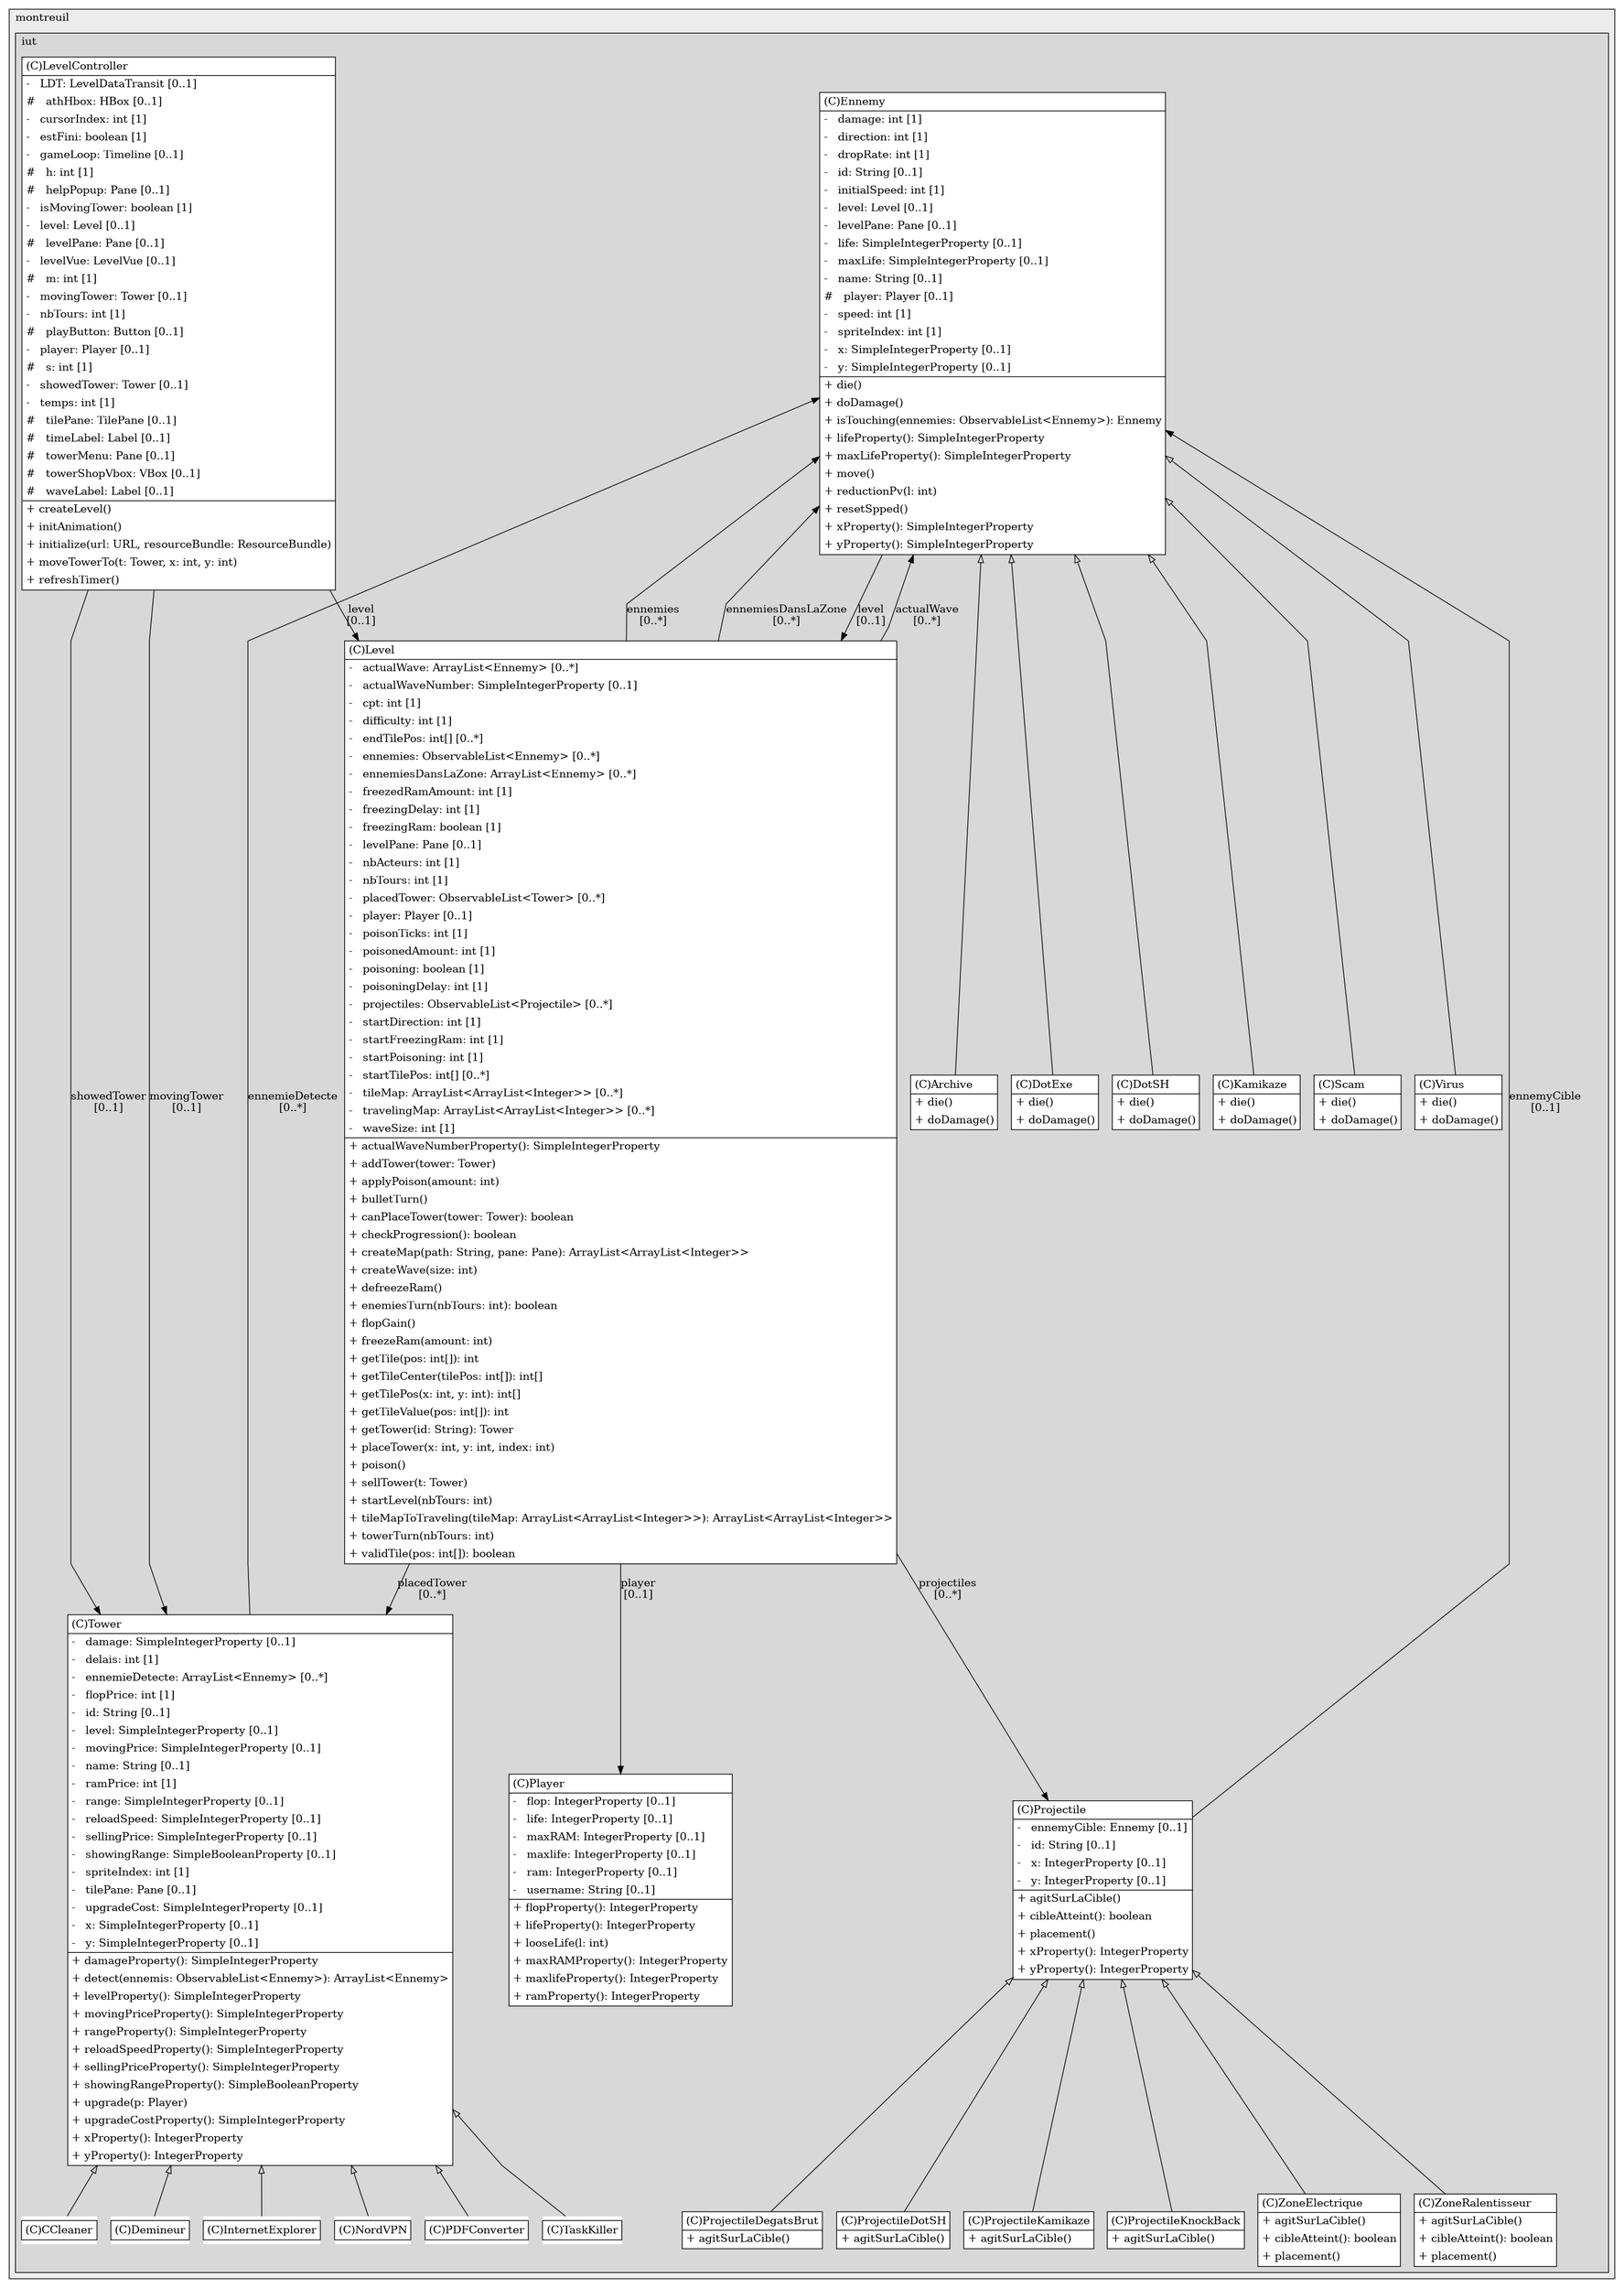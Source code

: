 @startuml

/' diagram meta data start
config=StructureConfiguration;
{
  "projectClassification": {
    "searchMode": "OpenProject", // OpenProject, AllProjects
    "includedProjects": "",
    "pathEndKeywords": "*.impl",
    "isClientPath": "",
    "isClientName": "",
    "isTestPath": "",
    "isTestName": "",
    "isMappingPath": "",
    "isMappingName": "",
    "isDataAccessPath": "",
    "isDataAccessName": "",
    "isDataStructurePath": "",
    "isDataStructureName": "",
    "isInterfaceStructuresPath": "",
    "isInterfaceStructuresName": "",
    "isEntryPointPath": "",
    "isEntryPointName": "",
    "treatFinalFieldsAsMandatory": false
  },
  "graphRestriction": {
    "classPackageExcludeFilter": "",
    "classPackageIncludeFilter": "",
    "classNameExcludeFilter": "LevelVue;PopupVue",
    "classNameIncludeFilter": "",
    "methodNameExcludeFilter": "",
    "methodNameIncludeFilter": "",
    "removeByInheritance": "", // inheritance/annotation based filtering is done in a second step
    "removeByAnnotation": "",
    "removeByClassPackage": "", // cleanup the graph after inheritance/annotation based filtering is done
    "removeByClassName": "",
    "cutMappings": false,
    "cutEnum": true,
    "cutTests": true,
    "cutClient": true,
    "cutDataAccess": false,
    "cutInterfaceStructures": false,
    "cutDataStructures": false,
    "cutGetterAndSetter": true,
    "cutConstructors": true
  },
  "graphTraversal": {
    "forwardDepth": 3,
    "backwardDepth": 3,
    "classPackageExcludeFilter": "",
    "classPackageIncludeFilter": "",
    "classNameExcludeFilter": "",
    "classNameIncludeFilter": "",
    "methodNameExcludeFilter": "",
    "methodNameIncludeFilter": "",
    "hideMappings": false,
    "hideDataStructures": false,
    "hidePrivateMethods": true,
    "hideInterfaceCalls": true, // indirection: implementation -> interface (is hidden) -> implementation
    "onlyShowApplicationEntryPoints": false, // root node is included
    "useMethodCallsForStructureDiagram": "ForwardOnly" // ForwardOnly, BothDirections, No
  },
  "details": {
    "aggregation": "GroupByClass", // ByClass, GroupByClass, None
    "showClassGenericTypes": true,
    "showMethods": true,
    "showMethodParameterNames": true,
    "showMethodParameterTypes": true,
    "showMethodReturnType": true,
    "showPackageLevels": 2,
    "showDetailedClassStructure": true
  },
  "rootClass": "fr.montreuil.iut.Lucas_Adrien_Imman.modele.Level",
  "extensionCallbackMethod": "" // qualified.class.name#methodName - signature: public static String method(String)
}
diagram meta data end '/



digraph g {
    rankdir="TB"
    splines=polyline
    

'nodes 
subgraph cluster_1290044579 { 
   	label=montreuil
	labeljust=l
	fillcolor="#ececec"
	style=filled
   
   subgraph cluster_2015037111 { 
   	label=iut
	labeljust=l
	fillcolor="#d8d8d8"
	style=filled
   
   Archive1640600557[
	label=<<TABLE BORDER="1" CELLBORDER="0" CELLPADDING="4" CELLSPACING="0">
<TR><TD ALIGN="LEFT" >(C)Archive</TD></TR>
<HR/>
<TR><TD ALIGN="LEFT" >+ die()</TD></TR>
<TR><TD ALIGN="LEFT" >+ doDamage()</TD></TR>
</TABLE>>
	style=filled
	margin=0
	shape=plaintext
	fillcolor="#FFFFFF"
];

CCleaner708424623[
	label=<<TABLE BORDER="1" CELLBORDER="0" CELLPADDING="4" CELLSPACING="0">
<TR><TD ALIGN="LEFT" >(C)CCleaner</TD></TR>
</TABLE>>
	style=filled
	margin=0
	shape=plaintext
	fillcolor="#FFFFFF"
];

Demineur708424623[
	label=<<TABLE BORDER="1" CELLBORDER="0" CELLPADDING="4" CELLSPACING="0">
<TR><TD ALIGN="LEFT" >(C)Demineur</TD></TR>
</TABLE>>
	style=filled
	margin=0
	shape=plaintext
	fillcolor="#FFFFFF"
];

DotExe1640600557[
	label=<<TABLE BORDER="1" CELLBORDER="0" CELLPADDING="4" CELLSPACING="0">
<TR><TD ALIGN="LEFT" >(C)DotExe</TD></TR>
<HR/>
<TR><TD ALIGN="LEFT" >+ die()</TD></TR>
<TR><TD ALIGN="LEFT" >+ doDamage()</TD></TR>
</TABLE>>
	style=filled
	margin=0
	shape=plaintext
	fillcolor="#FFFFFF"
];

DotSH1640600557[
	label=<<TABLE BORDER="1" CELLBORDER="0" CELLPADDING="4" CELLSPACING="0">
<TR><TD ALIGN="LEFT" >(C)DotSH</TD></TR>
<HR/>
<TR><TD ALIGN="LEFT" >+ die()</TD></TR>
<TR><TD ALIGN="LEFT" >+ doDamage()</TD></TR>
</TABLE>>
	style=filled
	margin=0
	shape=plaintext
	fillcolor="#FFFFFF"
];

Ennemy1640600557[
	label=<<TABLE BORDER="1" CELLBORDER="0" CELLPADDING="4" CELLSPACING="0">
<TR><TD ALIGN="LEFT" >(C)Ennemy</TD></TR>
<HR/>
<TR><TD ALIGN="LEFT" >-   damage: int [1]</TD></TR>
<TR><TD ALIGN="LEFT" >-   direction: int [1]</TD></TR>
<TR><TD ALIGN="LEFT" >-   dropRate: int [1]</TD></TR>
<TR><TD ALIGN="LEFT" >-   id: String [0..1]</TD></TR>
<TR><TD ALIGN="LEFT" >-   initialSpeed: int [1]</TD></TR>
<TR><TD ALIGN="LEFT" >-   level: Level [0..1]</TD></TR>
<TR><TD ALIGN="LEFT" >-   levelPane: Pane [0..1]</TD></TR>
<TR><TD ALIGN="LEFT" >-   life: SimpleIntegerProperty [0..1]</TD></TR>
<TR><TD ALIGN="LEFT" >-   maxLife: SimpleIntegerProperty [0..1]</TD></TR>
<TR><TD ALIGN="LEFT" >-   name: String [0..1]</TD></TR>
<TR><TD ALIGN="LEFT" >#   player: Player [0..1]</TD></TR>
<TR><TD ALIGN="LEFT" >-   speed: int [1]</TD></TR>
<TR><TD ALIGN="LEFT" >-   spriteIndex: int [1]</TD></TR>
<TR><TD ALIGN="LEFT" >-   x: SimpleIntegerProperty [0..1]</TD></TR>
<TR><TD ALIGN="LEFT" >-   y: SimpleIntegerProperty [0..1]</TD></TR>
<HR/>
<TR><TD ALIGN="LEFT" >+ die()</TD></TR>
<TR><TD ALIGN="LEFT" >+ doDamage()</TD></TR>
<TR><TD ALIGN="LEFT" >+ isTouching(ennemies: ObservableList&lt;Ennemy&gt;): Ennemy</TD></TR>
<TR><TD ALIGN="LEFT" >+ lifeProperty(): SimpleIntegerProperty</TD></TR>
<TR><TD ALIGN="LEFT" >+ maxLifeProperty(): SimpleIntegerProperty</TD></TR>
<TR><TD ALIGN="LEFT" >+ move()</TD></TR>
<TR><TD ALIGN="LEFT" >+ reductionPv(l: int)</TD></TR>
<TR><TD ALIGN="LEFT" >+ resetSpped()</TD></TR>
<TR><TD ALIGN="LEFT" >+ xProperty(): SimpleIntegerProperty</TD></TR>
<TR><TD ALIGN="LEFT" >+ yProperty(): SimpleIntegerProperty</TD></TR>
</TABLE>>
	style=filled
	margin=0
	shape=plaintext
	fillcolor="#FFFFFF"
];

InternetExplorer708424623[
	label=<<TABLE BORDER="1" CELLBORDER="0" CELLPADDING="4" CELLSPACING="0">
<TR><TD ALIGN="LEFT" >(C)InternetExplorer</TD></TR>
</TABLE>>
	style=filled
	margin=0
	shape=plaintext
	fillcolor="#FFFFFF"
];

Kamikaze1640600557[
	label=<<TABLE BORDER="1" CELLBORDER="0" CELLPADDING="4" CELLSPACING="0">
<TR><TD ALIGN="LEFT" >(C)Kamikaze</TD></TR>
<HR/>
<TR><TD ALIGN="LEFT" >+ die()</TD></TR>
<TR><TD ALIGN="LEFT" >+ doDamage()</TD></TR>
</TABLE>>
	style=filled
	margin=0
	shape=plaintext
	fillcolor="#FFFFFF"
];

Level2119094724[
	label=<<TABLE BORDER="1" CELLBORDER="0" CELLPADDING="4" CELLSPACING="0">
<TR><TD ALIGN="LEFT" >(C)Level</TD></TR>
<HR/>
<TR><TD ALIGN="LEFT" >-   actualWave: ArrayList&lt;Ennemy&gt; [0..*]</TD></TR>
<TR><TD ALIGN="LEFT" >-   actualWaveNumber: SimpleIntegerProperty [0..1]</TD></TR>
<TR><TD ALIGN="LEFT" >-   cpt: int [1]</TD></TR>
<TR><TD ALIGN="LEFT" >-   difficulty: int [1]</TD></TR>
<TR><TD ALIGN="LEFT" >-   endTilePos: int[] [0..*]</TD></TR>
<TR><TD ALIGN="LEFT" >-   ennemies: ObservableList&lt;Ennemy&gt; [0..*]</TD></TR>
<TR><TD ALIGN="LEFT" >-   ennemiesDansLaZone: ArrayList&lt;Ennemy&gt; [0..*]</TD></TR>
<TR><TD ALIGN="LEFT" >-   freezedRamAmount: int [1]</TD></TR>
<TR><TD ALIGN="LEFT" >-   freezingDelay: int [1]</TD></TR>
<TR><TD ALIGN="LEFT" >-   freezingRam: boolean [1]</TD></TR>
<TR><TD ALIGN="LEFT" >-   levelPane: Pane [0..1]</TD></TR>
<TR><TD ALIGN="LEFT" >-   nbActeurs: int [1]</TD></TR>
<TR><TD ALIGN="LEFT" >-   nbTours: int [1]</TD></TR>
<TR><TD ALIGN="LEFT" >-   placedTower: ObservableList&lt;Tower&gt; [0..*]</TD></TR>
<TR><TD ALIGN="LEFT" >-   player: Player [0..1]</TD></TR>
<TR><TD ALIGN="LEFT" >-   poisonTicks: int [1]</TD></TR>
<TR><TD ALIGN="LEFT" >-   poisonedAmount: int [1]</TD></TR>
<TR><TD ALIGN="LEFT" >-   poisoning: boolean [1]</TD></TR>
<TR><TD ALIGN="LEFT" >-   poisoningDelay: int [1]</TD></TR>
<TR><TD ALIGN="LEFT" >-   projectiles: ObservableList&lt;Projectile&gt; [0..*]</TD></TR>
<TR><TD ALIGN="LEFT" >-   startDirection: int [1]</TD></TR>
<TR><TD ALIGN="LEFT" >-   startFreezingRam: int [1]</TD></TR>
<TR><TD ALIGN="LEFT" >-   startPoisoning: int [1]</TD></TR>
<TR><TD ALIGN="LEFT" >-   startTilePos: int[] [0..*]</TD></TR>
<TR><TD ALIGN="LEFT" >-   tileMap: ArrayList&lt;ArrayList&lt;Integer&gt;&gt; [0..*]</TD></TR>
<TR><TD ALIGN="LEFT" >-   travelingMap: ArrayList&lt;ArrayList&lt;Integer&gt;&gt; [0..*]</TD></TR>
<TR><TD ALIGN="LEFT" >-   waveSize: int [1]</TD></TR>
<HR/>
<TR><TD ALIGN="LEFT" >+ actualWaveNumberProperty(): SimpleIntegerProperty</TD></TR>
<TR><TD ALIGN="LEFT" >+ addTower(tower: Tower)</TD></TR>
<TR><TD ALIGN="LEFT" >+ applyPoison(amount: int)</TD></TR>
<TR><TD ALIGN="LEFT" >+ bulletTurn()</TD></TR>
<TR><TD ALIGN="LEFT" >+ canPlaceTower(tower: Tower): boolean</TD></TR>
<TR><TD ALIGN="LEFT" >+ checkProgression(): boolean</TD></TR>
<TR><TD ALIGN="LEFT" >+ createMap(path: String, pane: Pane): ArrayList&lt;ArrayList&lt;Integer&gt;&gt;</TD></TR>
<TR><TD ALIGN="LEFT" >+ createWave(size: int)</TD></TR>
<TR><TD ALIGN="LEFT" >+ defreezeRam()</TD></TR>
<TR><TD ALIGN="LEFT" >+ enemiesTurn(nbTours: int): boolean</TD></TR>
<TR><TD ALIGN="LEFT" >+ flopGain()</TD></TR>
<TR><TD ALIGN="LEFT" >+ freezeRam(amount: int)</TD></TR>
<TR><TD ALIGN="LEFT" >+ getTile(pos: int[]): int</TD></TR>
<TR><TD ALIGN="LEFT" >+ getTileCenter(tilePos: int[]): int[]</TD></TR>
<TR><TD ALIGN="LEFT" >+ getTilePos(x: int, y: int): int[]</TD></TR>
<TR><TD ALIGN="LEFT" >+ getTileValue(pos: int[]): int</TD></TR>
<TR><TD ALIGN="LEFT" >+ getTower(id: String): Tower</TD></TR>
<TR><TD ALIGN="LEFT" >+ placeTower(x: int, y: int, index: int)</TD></TR>
<TR><TD ALIGN="LEFT" >+ poison()</TD></TR>
<TR><TD ALIGN="LEFT" >+ sellTower(t: Tower)</TD></TR>
<TR><TD ALIGN="LEFT" >+ startLevel(nbTours: int)</TD></TR>
<TR><TD ALIGN="LEFT" >+ tileMapToTraveling(tileMap: ArrayList&lt;ArrayList&lt;Integer&gt;&gt;): ArrayList&lt;ArrayList&lt;Integer&gt;&gt;</TD></TR>
<TR><TD ALIGN="LEFT" >+ towerTurn(nbTours: int)</TD></TR>
<TR><TD ALIGN="LEFT" >+ validTile(pos: int[]): boolean</TD></TR>
</TABLE>>
	style=filled
	margin=0
	shape=plaintext
	fillcolor="#FFFFFF"
];

LevelController609233148[
	label=<<TABLE BORDER="1" CELLBORDER="0" CELLPADDING="4" CELLSPACING="0">
<TR><TD ALIGN="LEFT" >(C)LevelController</TD></TR>
<HR/>
<TR><TD ALIGN="LEFT" >-   LDT: LevelDataTransit [0..1]</TD></TR>
<TR><TD ALIGN="LEFT" >#   athHbox: HBox [0..1]</TD></TR>
<TR><TD ALIGN="LEFT" >-   cursorIndex: int [1]</TD></TR>
<TR><TD ALIGN="LEFT" >-   estFini: boolean [1]</TD></TR>
<TR><TD ALIGN="LEFT" >-   gameLoop: Timeline [0..1]</TD></TR>
<TR><TD ALIGN="LEFT" >#   h: int [1]</TD></TR>
<TR><TD ALIGN="LEFT" >#   helpPopup: Pane [0..1]</TD></TR>
<TR><TD ALIGN="LEFT" >-   isMovingTower: boolean [1]</TD></TR>
<TR><TD ALIGN="LEFT" >-   level: Level [0..1]</TD></TR>
<TR><TD ALIGN="LEFT" >#   levelPane: Pane [0..1]</TD></TR>
<TR><TD ALIGN="LEFT" >-   levelVue: LevelVue [0..1]</TD></TR>
<TR><TD ALIGN="LEFT" >#   m: int [1]</TD></TR>
<TR><TD ALIGN="LEFT" >-   movingTower: Tower [0..1]</TD></TR>
<TR><TD ALIGN="LEFT" >-   nbTours: int [1]</TD></TR>
<TR><TD ALIGN="LEFT" >#   playButton: Button [0..1]</TD></TR>
<TR><TD ALIGN="LEFT" >-   player: Player [0..1]</TD></TR>
<TR><TD ALIGN="LEFT" >#   s: int [1]</TD></TR>
<TR><TD ALIGN="LEFT" >-   showedTower: Tower [0..1]</TD></TR>
<TR><TD ALIGN="LEFT" >-   temps: int [1]</TD></TR>
<TR><TD ALIGN="LEFT" >#   tilePane: TilePane [0..1]</TD></TR>
<TR><TD ALIGN="LEFT" >#   timeLabel: Label [0..1]</TD></TR>
<TR><TD ALIGN="LEFT" >#   towerMenu: Pane [0..1]</TD></TR>
<TR><TD ALIGN="LEFT" >#   towerShopVbox: VBox [0..1]</TD></TR>
<TR><TD ALIGN="LEFT" >#   waveLabel: Label [0..1]</TD></TR>
<HR/>
<TR><TD ALIGN="LEFT" >+ createLevel()</TD></TR>
<TR><TD ALIGN="LEFT" >+ initAnimation()</TD></TR>
<TR><TD ALIGN="LEFT" >+ initialize(url: URL, resourceBundle: ResourceBundle)</TD></TR>
<TR><TD ALIGN="LEFT" >+ moveTowerTo(t: Tower, x: int, y: int)</TD></TR>
<TR><TD ALIGN="LEFT" >+ refreshTimer()</TD></TR>
</TABLE>>
	style=filled
	margin=0
	shape=plaintext
	fillcolor="#FFFFFF"
];

NordVPN708424623[
	label=<<TABLE BORDER="1" CELLBORDER="0" CELLPADDING="4" CELLSPACING="0">
<TR><TD ALIGN="LEFT" >(C)NordVPN</TD></TR>
</TABLE>>
	style=filled
	margin=0
	shape=plaintext
	fillcolor="#FFFFFF"
];

PDFConverter708424623[
	label=<<TABLE BORDER="1" CELLBORDER="0" CELLPADDING="4" CELLSPACING="0">
<TR><TD ALIGN="LEFT" >(C)PDFConverter</TD></TR>
</TABLE>>
	style=filled
	margin=0
	shape=plaintext
	fillcolor="#FFFFFF"
];

Player2119094724[
	label=<<TABLE BORDER="1" CELLBORDER="0" CELLPADDING="4" CELLSPACING="0">
<TR><TD ALIGN="LEFT" >(C)Player</TD></TR>
<HR/>
<TR><TD ALIGN="LEFT" >-   flop: IntegerProperty [0..1]</TD></TR>
<TR><TD ALIGN="LEFT" >-   life: IntegerProperty [0..1]</TD></TR>
<TR><TD ALIGN="LEFT" >-   maxRAM: IntegerProperty [0..1]</TD></TR>
<TR><TD ALIGN="LEFT" >-   maxlife: IntegerProperty [0..1]</TD></TR>
<TR><TD ALIGN="LEFT" >-   ram: IntegerProperty [0..1]</TD></TR>
<TR><TD ALIGN="LEFT" >-   username: String [0..1]</TD></TR>
<HR/>
<TR><TD ALIGN="LEFT" >+ flopProperty(): IntegerProperty</TD></TR>
<TR><TD ALIGN="LEFT" >+ lifeProperty(): IntegerProperty</TD></TR>
<TR><TD ALIGN="LEFT" >+ looseLife(l: int)</TD></TR>
<TR><TD ALIGN="LEFT" >+ maxRAMProperty(): IntegerProperty</TD></TR>
<TR><TD ALIGN="LEFT" >+ maxlifeProperty(): IntegerProperty</TD></TR>
<TR><TD ALIGN="LEFT" >+ ramProperty(): IntegerProperty</TD></TR>
</TABLE>>
	style=filled
	margin=0
	shape=plaintext
	fillcolor="#FFFFFF"
];

Projectile1689772448[
	label=<<TABLE BORDER="1" CELLBORDER="0" CELLPADDING="4" CELLSPACING="0">
<TR><TD ALIGN="LEFT" >(C)Projectile</TD></TR>
<HR/>
<TR><TD ALIGN="LEFT" >-   ennemyCible: Ennemy [0..1]</TD></TR>
<TR><TD ALIGN="LEFT" >-   id: String [0..1]</TD></TR>
<TR><TD ALIGN="LEFT" >-   x: IntegerProperty [0..1]</TD></TR>
<TR><TD ALIGN="LEFT" >-   y: IntegerProperty [0..1]</TD></TR>
<HR/>
<TR><TD ALIGN="LEFT" >+ agitSurLaCible()</TD></TR>
<TR><TD ALIGN="LEFT" >+ cibleAtteint(): boolean</TD></TR>
<TR><TD ALIGN="LEFT" >+ placement()</TD></TR>
<TR><TD ALIGN="LEFT" >+ xProperty(): IntegerProperty</TD></TR>
<TR><TD ALIGN="LEFT" >+ yProperty(): IntegerProperty</TD></TR>
</TABLE>>
	style=filled
	margin=0
	shape=plaintext
	fillcolor="#FFFFFF"
];

ProjectileDegatsBrut1689772448[
	label=<<TABLE BORDER="1" CELLBORDER="0" CELLPADDING="4" CELLSPACING="0">
<TR><TD ALIGN="LEFT" >(C)ProjectileDegatsBrut</TD></TR>
<HR/>
<TR><TD ALIGN="LEFT" >+ agitSurLaCible()</TD></TR>
</TABLE>>
	style=filled
	margin=0
	shape=plaintext
	fillcolor="#FFFFFF"
];

ProjectileDotSH1689772448[
	label=<<TABLE BORDER="1" CELLBORDER="0" CELLPADDING="4" CELLSPACING="0">
<TR><TD ALIGN="LEFT" >(C)ProjectileDotSH</TD></TR>
<HR/>
<TR><TD ALIGN="LEFT" >+ agitSurLaCible()</TD></TR>
</TABLE>>
	style=filled
	margin=0
	shape=plaintext
	fillcolor="#FFFFFF"
];

ProjectileKamikaze1689772448[
	label=<<TABLE BORDER="1" CELLBORDER="0" CELLPADDING="4" CELLSPACING="0">
<TR><TD ALIGN="LEFT" >(C)ProjectileKamikaze</TD></TR>
<HR/>
<TR><TD ALIGN="LEFT" >+ agitSurLaCible()</TD></TR>
</TABLE>>
	style=filled
	margin=0
	shape=plaintext
	fillcolor="#FFFFFF"
];

ProjectileKnockBack1689772448[
	label=<<TABLE BORDER="1" CELLBORDER="0" CELLPADDING="4" CELLSPACING="0">
<TR><TD ALIGN="LEFT" >(C)ProjectileKnockBack</TD></TR>
<HR/>
<TR><TD ALIGN="LEFT" >+ agitSurLaCible()</TD></TR>
</TABLE>>
	style=filled
	margin=0
	shape=plaintext
	fillcolor="#FFFFFF"
];

Scam1640600557[
	label=<<TABLE BORDER="1" CELLBORDER="0" CELLPADDING="4" CELLSPACING="0">
<TR><TD ALIGN="LEFT" >(C)Scam</TD></TR>
<HR/>
<TR><TD ALIGN="LEFT" >+ die()</TD></TR>
<TR><TD ALIGN="LEFT" >+ doDamage()</TD></TR>
</TABLE>>
	style=filled
	margin=0
	shape=plaintext
	fillcolor="#FFFFFF"
];

TaskKiller708424623[
	label=<<TABLE BORDER="1" CELLBORDER="0" CELLPADDING="4" CELLSPACING="0">
<TR><TD ALIGN="LEFT" >(C)TaskKiller</TD></TR>
</TABLE>>
	style=filled
	margin=0
	shape=plaintext
	fillcolor="#FFFFFF"
];

Tower708424623[
	label=<<TABLE BORDER="1" CELLBORDER="0" CELLPADDING="4" CELLSPACING="0">
<TR><TD ALIGN="LEFT" >(C)Tower</TD></TR>
<HR/>
<TR><TD ALIGN="LEFT" >-   damage: SimpleIntegerProperty [0..1]</TD></TR>
<TR><TD ALIGN="LEFT" >-   delais: int [1]</TD></TR>
<TR><TD ALIGN="LEFT" >-   ennemieDetecte: ArrayList&lt;Ennemy&gt; [0..*]</TD></TR>
<TR><TD ALIGN="LEFT" >-   flopPrice: int [1]</TD></TR>
<TR><TD ALIGN="LEFT" >-   id: String [0..1]</TD></TR>
<TR><TD ALIGN="LEFT" >-   level: SimpleIntegerProperty [0..1]</TD></TR>
<TR><TD ALIGN="LEFT" >-   movingPrice: SimpleIntegerProperty [0..1]</TD></TR>
<TR><TD ALIGN="LEFT" >-   name: String [0..1]</TD></TR>
<TR><TD ALIGN="LEFT" >-   ramPrice: int [1]</TD></TR>
<TR><TD ALIGN="LEFT" >-   range: SimpleIntegerProperty [0..1]</TD></TR>
<TR><TD ALIGN="LEFT" >-   reloadSpeed: SimpleIntegerProperty [0..1]</TD></TR>
<TR><TD ALIGN="LEFT" >-   sellingPrice: SimpleIntegerProperty [0..1]</TD></TR>
<TR><TD ALIGN="LEFT" >-   showingRange: SimpleBooleanProperty [0..1]</TD></TR>
<TR><TD ALIGN="LEFT" >-   spriteIndex: int [1]</TD></TR>
<TR><TD ALIGN="LEFT" >-   tilePane: Pane [0..1]</TD></TR>
<TR><TD ALIGN="LEFT" >-   upgradeCost: SimpleIntegerProperty [0..1]</TD></TR>
<TR><TD ALIGN="LEFT" >-   x: SimpleIntegerProperty [0..1]</TD></TR>
<TR><TD ALIGN="LEFT" >-   y: SimpleIntegerProperty [0..1]</TD></TR>
<HR/>
<TR><TD ALIGN="LEFT" >+ damageProperty(): SimpleIntegerProperty</TD></TR>
<TR><TD ALIGN="LEFT" >+ detect(ennemis: ObservableList&lt;Ennemy&gt;): ArrayList&lt;Ennemy&gt;</TD></TR>
<TR><TD ALIGN="LEFT" >+ levelProperty(): SimpleIntegerProperty</TD></TR>
<TR><TD ALIGN="LEFT" >+ movingPriceProperty(): SimpleIntegerProperty</TD></TR>
<TR><TD ALIGN="LEFT" >+ rangeProperty(): SimpleIntegerProperty</TD></TR>
<TR><TD ALIGN="LEFT" >+ reloadSpeedProperty(): SimpleIntegerProperty</TD></TR>
<TR><TD ALIGN="LEFT" >+ sellingPriceProperty(): SimpleIntegerProperty</TD></TR>
<TR><TD ALIGN="LEFT" >+ showingRangeProperty(): SimpleBooleanProperty</TD></TR>
<TR><TD ALIGN="LEFT" >+ upgrade(p: Player)</TD></TR>
<TR><TD ALIGN="LEFT" >+ upgradeCostProperty(): SimpleIntegerProperty</TD></TR>
<TR><TD ALIGN="LEFT" >+ xProperty(): IntegerProperty</TD></TR>
<TR><TD ALIGN="LEFT" >+ yProperty(): IntegerProperty</TD></TR>
</TABLE>>
	style=filled
	margin=0
	shape=plaintext
	fillcolor="#FFFFFF"
];

Virus1640600557[
	label=<<TABLE BORDER="1" CELLBORDER="0" CELLPADDING="4" CELLSPACING="0">
<TR><TD ALIGN="LEFT" >(C)Virus</TD></TR>
<HR/>
<TR><TD ALIGN="LEFT" >+ die()</TD></TR>
<TR><TD ALIGN="LEFT" >+ doDamage()</TD></TR>
</TABLE>>
	style=filled
	margin=0
	shape=plaintext
	fillcolor="#FFFFFF"
];

ZoneElectrique1689772448[
	label=<<TABLE BORDER="1" CELLBORDER="0" CELLPADDING="4" CELLSPACING="0">
<TR><TD ALIGN="LEFT" >(C)ZoneElectrique</TD></TR>
<HR/>
<TR><TD ALIGN="LEFT" >+ agitSurLaCible()</TD></TR>
<TR><TD ALIGN="LEFT" >+ cibleAtteint(): boolean</TD></TR>
<TR><TD ALIGN="LEFT" >+ placement()</TD></TR>
</TABLE>>
	style=filled
	margin=0
	shape=plaintext
	fillcolor="#FFFFFF"
];

ZoneRalentisseur1689772448[
	label=<<TABLE BORDER="1" CELLBORDER="0" CELLPADDING="4" CELLSPACING="0">
<TR><TD ALIGN="LEFT" >(C)ZoneRalentisseur</TD></TR>
<HR/>
<TR><TD ALIGN="LEFT" >+ agitSurLaCible()</TD></TR>
<TR><TD ALIGN="LEFT" >+ cibleAtteint(): boolean</TD></TR>
<TR><TD ALIGN="LEFT" >+ placement()</TD></TR>
</TABLE>>
	style=filled
	margin=0
	shape=plaintext
	fillcolor="#FFFFFF"
];
} 
} 

'edges    
Ennemy1640600557 -> Archive1640600557[arrowhead=none, arrowtail=empty, dir=both];
Ennemy1640600557 -> DotExe1640600557[arrowhead=none, arrowtail=empty, dir=both];
Ennemy1640600557 -> DotSH1640600557[arrowhead=none, arrowtail=empty, dir=both];
Ennemy1640600557 -> Kamikaze1640600557[arrowhead=none, arrowtail=empty, dir=both];
Ennemy1640600557 -> Level2119094724[label="level
[0..1]"];
Ennemy1640600557 -> Scam1640600557[arrowhead=none, arrowtail=empty, dir=both];
Ennemy1640600557 -> Virus1640600557[arrowhead=none, arrowtail=empty, dir=both];
Level2119094724 -> Ennemy1640600557[label="actualWave
[0..*]"];
Level2119094724 -> Ennemy1640600557[label="ennemies
[0..*]"];
Level2119094724 -> Ennemy1640600557[label="ennemiesDansLaZone
[0..*]"];
Level2119094724 -> Player2119094724[label="player
[0..1]"];
Level2119094724 -> Projectile1689772448[label="projectiles
[0..*]"];
Level2119094724 -> Tower708424623[label="placedTower
[0..*]"];
LevelController609233148 -> Level2119094724[label="level
[0..1]"];
LevelController609233148 -> Tower708424623[label="movingTower
[0..1]"];
LevelController609233148 -> Tower708424623[label="showedTower
[0..1]"];
Projectile1689772448 -> Ennemy1640600557[label="ennemyCible
[0..1]"];
Projectile1689772448 -> ProjectileDegatsBrut1689772448[arrowhead=none, arrowtail=empty, dir=both];
Projectile1689772448 -> ProjectileDotSH1689772448[arrowhead=none, arrowtail=empty, dir=both];
Projectile1689772448 -> ProjectileKamikaze1689772448[arrowhead=none, arrowtail=empty, dir=both];
Projectile1689772448 -> ProjectileKnockBack1689772448[arrowhead=none, arrowtail=empty, dir=both];
Projectile1689772448 -> ZoneElectrique1689772448[arrowhead=none, arrowtail=empty, dir=both];
Projectile1689772448 -> ZoneRalentisseur1689772448[arrowhead=none, arrowtail=empty, dir=both];
Tower708424623 -> CCleaner708424623[arrowhead=none, arrowtail=empty, dir=both];
Tower708424623 -> Demineur708424623[arrowhead=none, arrowtail=empty, dir=both];
Tower708424623 -> Ennemy1640600557[label="ennemieDetecte
[0..*]"];
Tower708424623 -> InternetExplorer708424623[arrowhead=none, arrowtail=empty, dir=both];
Tower708424623 -> NordVPN708424623[arrowhead=none, arrowtail=empty, dir=both];
Tower708424623 -> PDFConverter708424623[arrowhead=none, arrowtail=empty, dir=both];
Tower708424623 -> TaskKiller708424623[arrowhead=none, arrowtail=empty, dir=both];
    
}
@enduml
